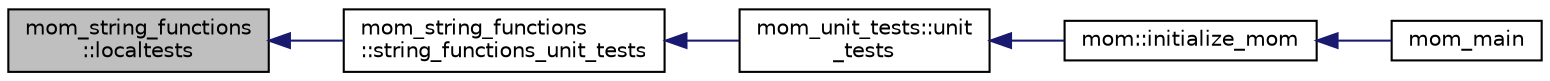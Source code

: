 digraph "mom_string_functions::localtests"
{
 // INTERACTIVE_SVG=YES
  edge [fontname="Helvetica",fontsize="10",labelfontname="Helvetica",labelfontsize="10"];
  node [fontname="Helvetica",fontsize="10",shape=record];
  rankdir="LR";
  Node107 [label="mom_string_functions\l::localtests",height=0.2,width=0.4,color="black", fillcolor="grey75", style="filled", fontcolor="black"];
  Node107 -> Node108 [dir="back",color="midnightblue",fontsize="10",style="solid",fontname="Helvetica"];
  Node108 [label="mom_string_functions\l::string_functions_unit_tests",height=0.2,width=0.4,color="black", fillcolor="white", style="filled",URL="$namespacemom__string__functions.html#a7b7aa802a4da2021801267f6c6f890bf",tooltip="Returns true if a unit test of string_functions fails. "];
  Node108 -> Node109 [dir="back",color="midnightblue",fontsize="10",style="solid",fontname="Helvetica"];
  Node109 [label="mom_unit_tests::unit\l_tests",height=0.2,width=0.4,color="black", fillcolor="white", style="filled",URL="$namespacemom__unit__tests.html#a71f3a2080872634c14a25a9411b59fe0",tooltip="Calls unit tests for other modules. Note that if a unit test returns true, a FATAL error is triggered..."];
  Node109 -> Node110 [dir="back",color="midnightblue",fontsize="10",style="solid",fontname="Helvetica"];
  Node110 [label="mom::initialize_mom",height=0.2,width=0.4,color="black", fillcolor="white", style="filled",URL="$namespacemom.html#a0be2869fef30e1e0604facfe1b41555d",tooltip="This subroutine initializes MOM. "];
  Node110 -> Node111 [dir="back",color="midnightblue",fontsize="10",style="solid",fontname="Helvetica"];
  Node111 [label="mom_main",height=0.2,width=0.4,color="black", fillcolor="white", style="filled",URL="$MOM__driver_8F90.html#a08fffeb2d8e8acbf9ed4609be6d258c6"];
}
